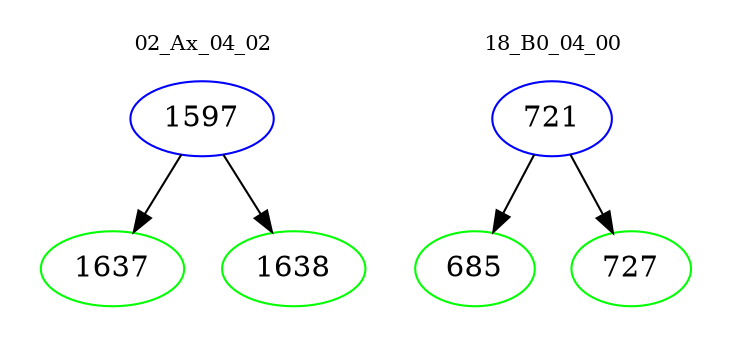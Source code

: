digraph{
subgraph cluster_0 {
color = white
label = "02_Ax_04_02";
fontsize=10;
T0_1597 [label="1597", color="blue"]
T0_1597 -> T0_1637 [color="black"]
T0_1637 [label="1637", color="green"]
T0_1597 -> T0_1638 [color="black"]
T0_1638 [label="1638", color="green"]
}
subgraph cluster_1 {
color = white
label = "18_B0_04_00";
fontsize=10;
T1_721 [label="721", color="blue"]
T1_721 -> T1_685 [color="black"]
T1_685 [label="685", color="green"]
T1_721 -> T1_727 [color="black"]
T1_727 [label="727", color="green"]
}
}
